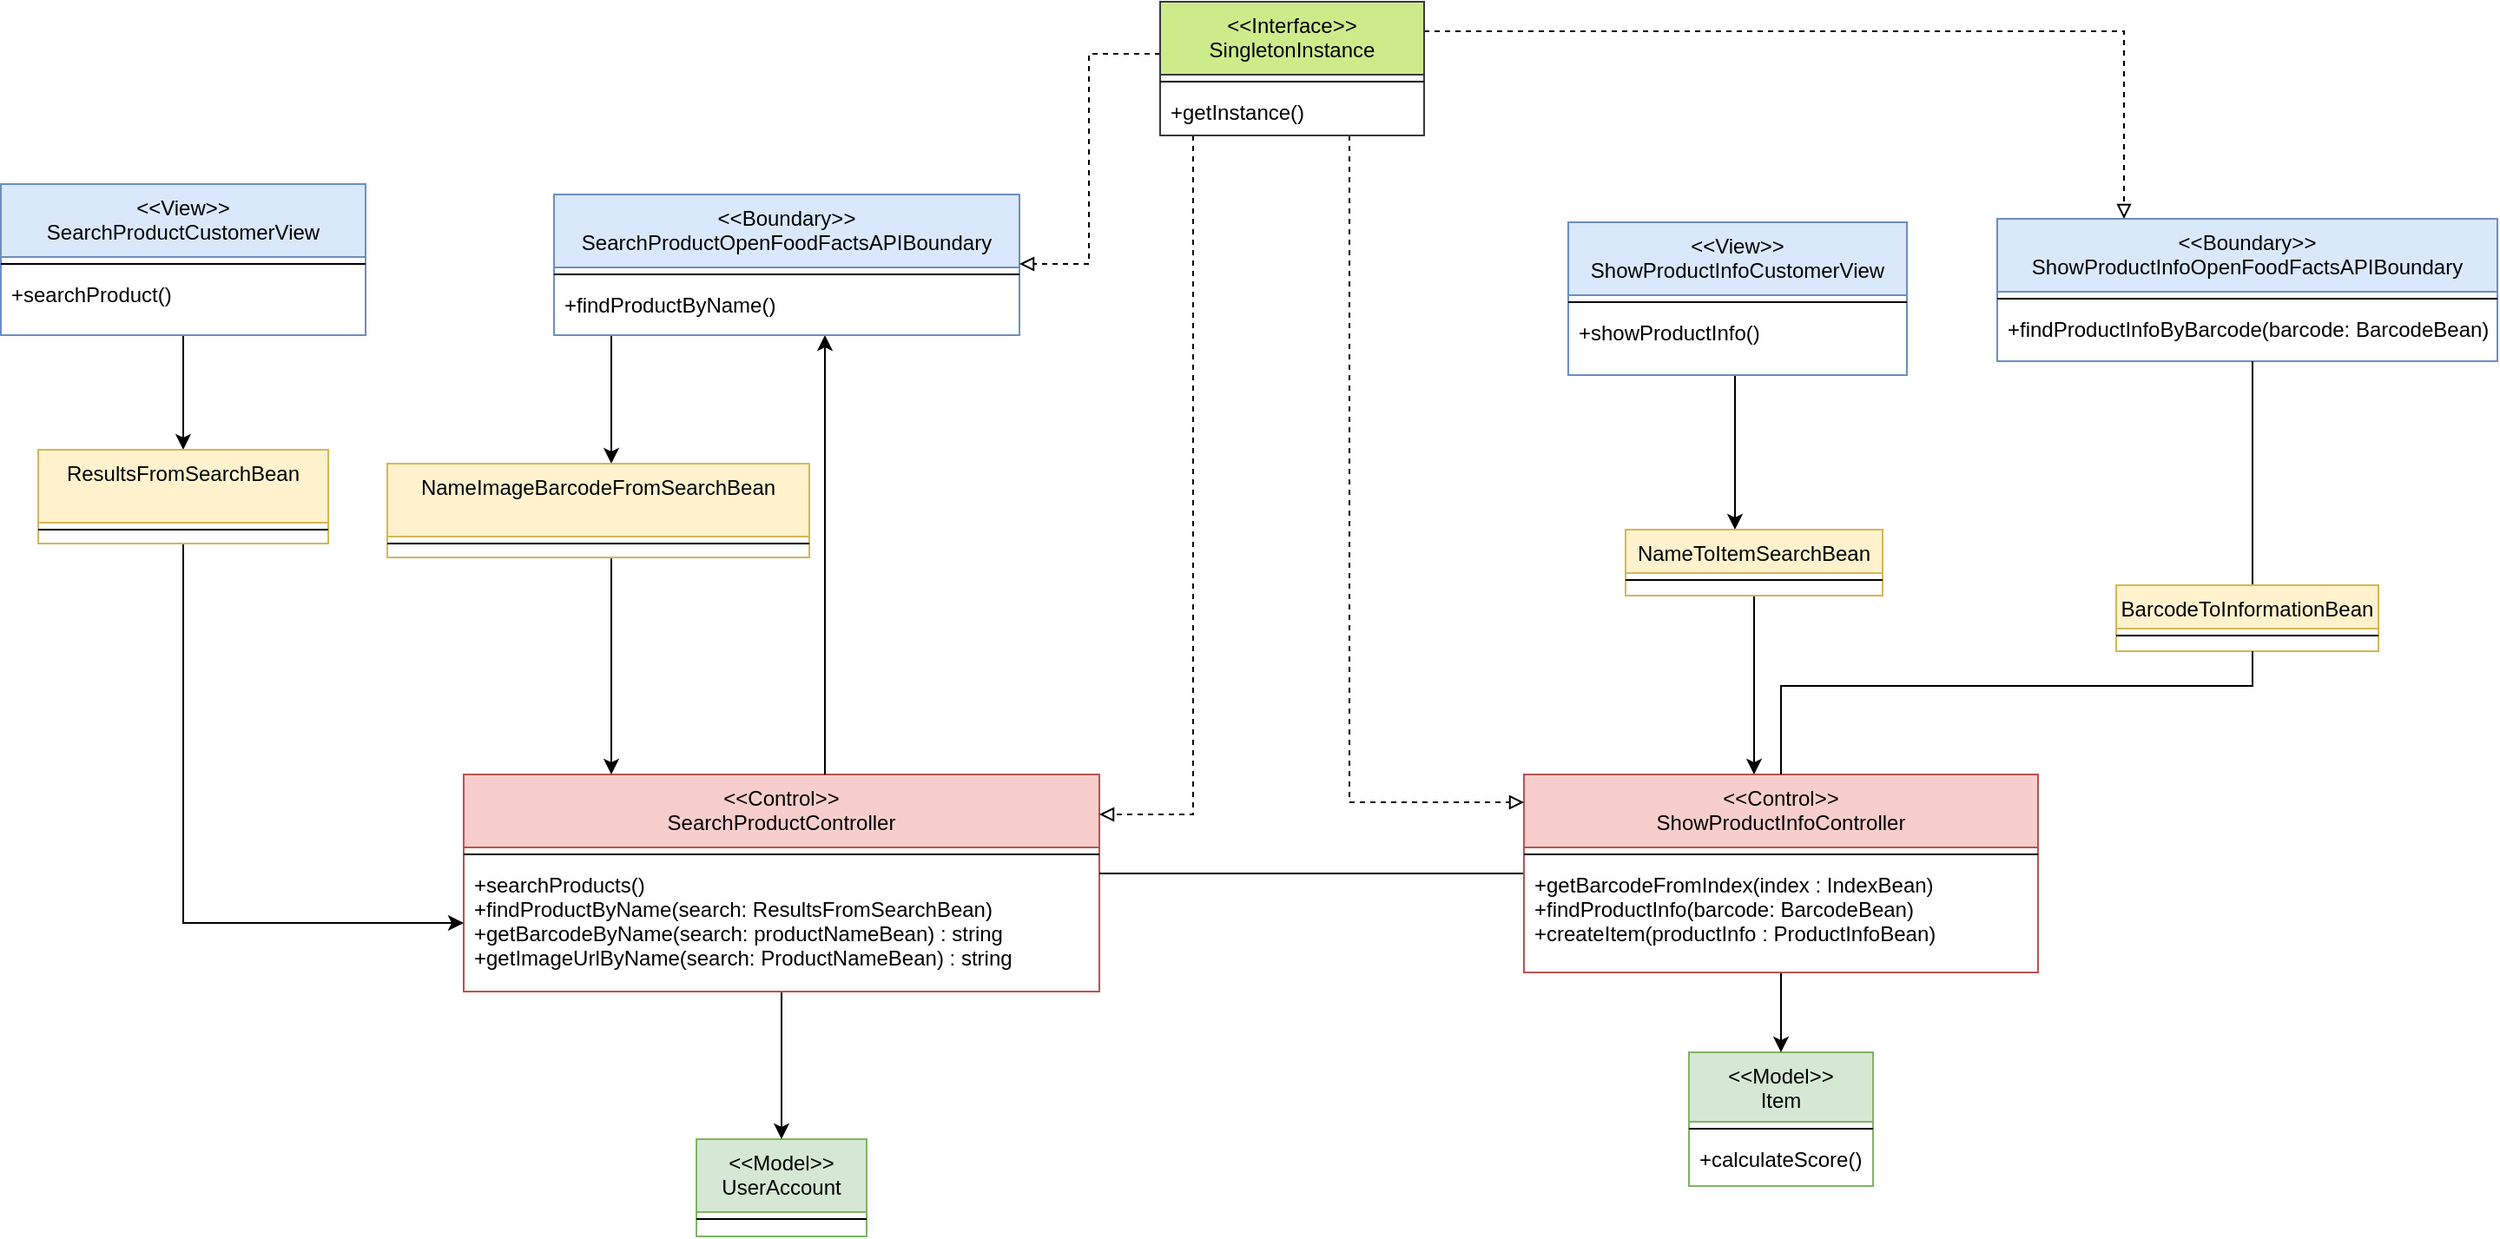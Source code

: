 <mxfile version="21.0.6" type="device"><diagram name="Pagina-1" id="UmniKbAy3muger2Wqppi"><mxGraphModel dx="2261" dy="1933" grid="0" gridSize="10" guides="1" tooltips="1" connect="1" arrows="1" fold="1" page="1" pageScale="1" pageWidth="827" pageHeight="1169" math="0" shadow="0"><root><mxCell id="0"/><mxCell id="1" parent="0"/><mxCell id="kpLYrS2HoN4zXeKdUY_x-1" value="&lt;&lt;Model&gt;&gt;&#10;UserAccount" style="swimlane;fontStyle=0;align=center;verticalAlign=top;childLayout=stackLayout;horizontal=1;startSize=42;horizontalStack=0;resizeParent=1;resizeLast=0;collapsible=1;marginBottom=0;rounded=0;shadow=0;strokeWidth=1;fillColor=#d5e8d4;strokeColor=#82b366;" parent="1" vertex="1"><mxGeometry x="-389" y="-334" width="98" height="56" as="geometry"><mxRectangle x="894.5" y="841" width="160" height="54" as="alternateBounds"/></mxGeometry></mxCell><mxCell id="kpLYrS2HoN4zXeKdUY_x-2" value="" style="line;html=1;strokeWidth=1;align=left;verticalAlign=middle;spacingTop=-1;spacingLeft=3;spacingRight=3;rotatable=0;labelPosition=right;points=[];portConstraint=eastwest;" parent="kpLYrS2HoN4zXeKdUY_x-1" vertex="1"><mxGeometry y="42" width="98" height="8" as="geometry"/></mxCell><mxCell id="kpLYrS2HoN4zXeKdUY_x-4" value="&lt;&lt;Model&gt;&gt;&#10;Item" style="swimlane;fontStyle=0;align=center;verticalAlign=top;childLayout=stackLayout;horizontal=1;startSize=40;horizontalStack=0;resizeParent=1;resizeLast=0;collapsible=1;marginBottom=0;rounded=0;shadow=0;strokeWidth=1;fillColor=#d5e8d4;strokeColor=#82b366;" parent="1" vertex="1"><mxGeometry x="182.5" y="-384" width="106" height="77" as="geometry"><mxRectangle x="1407.5" y="893" width="160" height="49.5" as="alternateBounds"/></mxGeometry></mxCell><mxCell id="kpLYrS2HoN4zXeKdUY_x-5" value="" style="line;html=1;strokeWidth=1;align=left;verticalAlign=middle;spacingTop=-1;spacingLeft=3;spacingRight=3;rotatable=0;labelPosition=right;points=[];portConstraint=eastwest;" parent="kpLYrS2HoN4zXeKdUY_x-4" vertex="1"><mxGeometry y="40" width="106" height="8" as="geometry"/></mxCell><mxCell id="kpLYrS2HoN4zXeKdUY_x-6" value="+calculateScore()&#10; " style="text;align=left;verticalAlign=top;spacingLeft=4;spacingRight=4;overflow=hidden;rotatable=0;points=[[0,0.5],[1,0.5]];portConstraint=eastwest;" parent="kpLYrS2HoN4zXeKdUY_x-4" vertex="1"><mxGeometry y="48" width="106" height="17" as="geometry"/></mxCell><mxCell id="kpLYrS2HoN4zXeKdUY_x-7" style="edgeStyle=orthogonalEdgeStyle;rounded=0;orthogonalLoop=1;jettySize=auto;html=1;" parent="1" source="kpLYrS2HoN4zXeKdUY_x-8" target="kpLYrS2HoN4zXeKdUY_x-1" edge="1"><mxGeometry relative="1" as="geometry"/></mxCell><mxCell id="kpLYrS2HoN4zXeKdUY_x-8" value="&lt;&lt;Control&gt;&gt;&#10;SearchProductController" style="swimlane;fontStyle=0;align=center;verticalAlign=top;childLayout=stackLayout;horizontal=1;startSize=42;horizontalStack=0;resizeParent=1;resizeLast=0;collapsible=1;marginBottom=0;rounded=0;shadow=0;strokeWidth=1;fillColor=#f8cecc;strokeColor=#b85450;" parent="1" vertex="1"><mxGeometry x="-523" y="-544" width="366" height="125" as="geometry"><mxRectangle x="894.5" y="841" width="160" height="54" as="alternateBounds"/></mxGeometry></mxCell><mxCell id="kpLYrS2HoN4zXeKdUY_x-9" value="" style="line;html=1;strokeWidth=1;align=left;verticalAlign=middle;spacingTop=-1;spacingLeft=3;spacingRight=3;rotatable=0;labelPosition=right;points=[];portConstraint=eastwest;" parent="kpLYrS2HoN4zXeKdUY_x-8" vertex="1"><mxGeometry y="42" width="366" height="8" as="geometry"/></mxCell><mxCell id="kpLYrS2HoN4zXeKdUY_x-10" value="+searchProducts()&#10;+findProductByName(search: ResultsFromSearchBean)&#10;+getBarcodeByName(search: productNameBean) : string&#10;+getImageUrlByName(search: ProductNameBean) : string" style="text;align=left;verticalAlign=top;spacingLeft=4;spacingRight=4;overflow=hidden;rotatable=0;points=[[0,0.5],[1,0.5]];portConstraint=eastwest;" parent="kpLYrS2HoN4zXeKdUY_x-8" vertex="1"><mxGeometry y="50" width="366" height="71" as="geometry"/></mxCell><mxCell id="kpLYrS2HoN4zXeKdUY_x-11" style="edgeStyle=orthogonalEdgeStyle;rounded=0;orthogonalLoop=1;jettySize=auto;html=1;startArrow=classic;startFill=1;endArrow=none;endFill=0;" parent="1" source="kpLYrS2HoN4zXeKdUY_x-32" target="kpLYrS2HoN4zXeKdUY_x-12" edge="1"><mxGeometry relative="1" as="geometry"/></mxCell><mxCell id="kpLYrS2HoN4zXeKdUY_x-12" value="&lt;&lt;View&gt;&gt;&#10;SearchProductCustomerView" style="swimlane;fontStyle=0;align=center;verticalAlign=top;childLayout=stackLayout;horizontal=1;startSize=42;horizontalStack=0;resizeParent=1;resizeLast=0;collapsible=1;marginBottom=0;rounded=0;shadow=0;strokeWidth=1;fillColor=#dae8fc;strokeColor=#6c8ebf;" parent="1" vertex="1"><mxGeometry x="-789.5" y="-884" width="210" height="87" as="geometry"><mxRectangle x="894.5" y="841" width="160" height="54" as="alternateBounds"/></mxGeometry></mxCell><mxCell id="kpLYrS2HoN4zXeKdUY_x-13" value="" style="line;html=1;strokeWidth=1;align=left;verticalAlign=middle;spacingTop=-1;spacingLeft=3;spacingRight=3;rotatable=0;labelPosition=right;points=[];portConstraint=eastwest;" parent="kpLYrS2HoN4zXeKdUY_x-12" vertex="1"><mxGeometry y="42" width="210" height="8" as="geometry"/></mxCell><mxCell id="kpLYrS2HoN4zXeKdUY_x-14" value="+searchProduct()" style="text;align=left;verticalAlign=top;spacingLeft=4;spacingRight=4;overflow=hidden;rotatable=0;points=[[0,0.5],[1,0.5]];portConstraint=eastwest;" parent="kpLYrS2HoN4zXeKdUY_x-12" vertex="1"><mxGeometry y="50" width="210" height="37" as="geometry"/></mxCell><mxCell id="kpLYrS2HoN4zXeKdUY_x-15" style="edgeStyle=orthogonalEdgeStyle;rounded=0;orthogonalLoop=1;jettySize=auto;html=1;startArrow=classic;startFill=1;endArrow=none;endFill=0;" parent="1" source="kpLYrS2HoN4zXeKdUY_x-16" target="kpLYrS2HoN4zXeKdUY_x-8" edge="1"><mxGeometry relative="1" as="geometry"><Array as="points"><mxPoint x="-315" y="-761"/><mxPoint x="-315" y="-761"/></Array></mxGeometry></mxCell><mxCell id="Ly1zTtLcavjpN-TU3vv_-4" style="edgeStyle=orthogonalEdgeStyle;rounded=0;orthogonalLoop=1;jettySize=auto;html=1;" parent="1" source="kpLYrS2HoN4zXeKdUY_x-16" target="Ly1zTtLcavjpN-TU3vv_-2" edge="1"><mxGeometry relative="1" as="geometry"><Array as="points"><mxPoint x="-438" y="-773"/><mxPoint x="-438" y="-773"/></Array></mxGeometry></mxCell><mxCell id="kpLYrS2HoN4zXeKdUY_x-16" value="&lt;&lt;Boundary&gt;&gt;&#10;SearchProductOpenFoodFactsAPIBoundary" style="swimlane;fontStyle=0;align=center;verticalAlign=top;childLayout=stackLayout;horizontal=1;startSize=42;horizontalStack=0;resizeParent=1;resizeLast=0;collapsible=1;marginBottom=0;rounded=0;shadow=0;strokeWidth=1;fillColor=#dae8fc;strokeColor=#6c8ebf;" parent="1" vertex="1"><mxGeometry x="-471" y="-878" width="268" height="81" as="geometry"><mxRectangle x="894.5" y="841" width="160" height="54" as="alternateBounds"/></mxGeometry></mxCell><mxCell id="kpLYrS2HoN4zXeKdUY_x-17" value="" style="line;html=1;strokeWidth=1;align=left;verticalAlign=middle;spacingTop=-1;spacingLeft=3;spacingRight=3;rotatable=0;labelPosition=right;points=[];portConstraint=eastwest;" parent="kpLYrS2HoN4zXeKdUY_x-16" vertex="1"><mxGeometry y="42" width="268" height="8" as="geometry"/></mxCell><mxCell id="kpLYrS2HoN4zXeKdUY_x-18" value="+findProductByName()" style="text;align=left;verticalAlign=top;spacingLeft=4;spacingRight=4;overflow=hidden;rotatable=0;points=[[0,0.5],[1,0.5]];portConstraint=eastwest;" parent="kpLYrS2HoN4zXeKdUY_x-16" vertex="1"><mxGeometry y="50" width="268" height="25" as="geometry"/></mxCell><mxCell id="kpLYrS2HoN4zXeKdUY_x-39" style="edgeStyle=orthogonalEdgeStyle;rounded=0;orthogonalLoop=1;jettySize=auto;html=1;startArrow=none;startFill=0;endArrow=classic;endFill=1;" parent="1" source="kpLYrS2HoN4zXeKdUY_x-20" target="kpLYrS2HoN4zXeKdUY_x-37" edge="1"><mxGeometry relative="1" as="geometry"><Array as="points"><mxPoint x="209" y="-755"/><mxPoint x="209" y="-755"/></Array></mxGeometry></mxCell><mxCell id="kpLYrS2HoN4zXeKdUY_x-20" value="&lt;&lt;View&gt;&gt;&#10;ShowProductInfoCustomerView" style="swimlane;fontStyle=0;align=center;verticalAlign=top;childLayout=stackLayout;horizontal=1;startSize=42;horizontalStack=0;resizeParent=1;resizeLast=0;collapsible=1;marginBottom=0;rounded=0;shadow=0;strokeWidth=1;fillColor=#dae8fc;strokeColor=#6c8ebf;" parent="1" vertex="1"><mxGeometry x="113" y="-862" width="195" height="88" as="geometry"><mxRectangle x="894.5" y="841" width="160" height="54" as="alternateBounds"/></mxGeometry></mxCell><mxCell id="kpLYrS2HoN4zXeKdUY_x-21" value="" style="line;html=1;strokeWidth=1;align=left;verticalAlign=middle;spacingTop=-1;spacingLeft=3;spacingRight=3;rotatable=0;labelPosition=right;points=[];portConstraint=eastwest;" parent="kpLYrS2HoN4zXeKdUY_x-20" vertex="1"><mxGeometry y="42" width="195" height="8" as="geometry"/></mxCell><mxCell id="kpLYrS2HoN4zXeKdUY_x-22" value="+showProductInfo()" style="text;align=left;verticalAlign=top;spacingLeft=4;spacingRight=4;overflow=hidden;rotatable=0;points=[[0,0.5],[1,0.5]];portConstraint=eastwest;" parent="kpLYrS2HoN4zXeKdUY_x-20" vertex="1"><mxGeometry y="50" width="195" height="38" as="geometry"/></mxCell><mxCell id="kpLYrS2HoN4zXeKdUY_x-24" style="edgeStyle=orthogonalEdgeStyle;rounded=0;orthogonalLoop=1;jettySize=auto;html=1;startArrow=none;startFill=0;endArrow=none;endFill=0;" parent="1" source="kpLYrS2HoN4zXeKdUY_x-26" target="kpLYrS2HoN4zXeKdUY_x-8" edge="1"><mxGeometry relative="1" as="geometry"><Array as="points"><mxPoint x="126" y="-493"/><mxPoint x="-238" y="-493"/></Array></mxGeometry></mxCell><mxCell id="kpLYrS2HoN4zXeKdUY_x-25" style="edgeStyle=orthogonalEdgeStyle;rounded=0;orthogonalLoop=1;jettySize=auto;html=1;startArrow=none;startFill=0;" parent="1" source="kpLYrS2HoN4zXeKdUY_x-26" target="kpLYrS2HoN4zXeKdUY_x-4" edge="1"><mxGeometry relative="1" as="geometry"><Array as="points"/></mxGeometry></mxCell><mxCell id="kpLYrS2HoN4zXeKdUY_x-26" value="&lt;&lt;Control&gt;&gt;&#10;ShowProductInfoController" style="swimlane;fontStyle=0;align=center;verticalAlign=top;childLayout=stackLayout;horizontal=1;startSize=42;horizontalStack=0;resizeParent=1;resizeLast=0;collapsible=1;marginBottom=0;rounded=0;shadow=0;strokeWidth=1;fillColor=#f8cecc;strokeColor=#b85450;" parent="1" vertex="1"><mxGeometry x="87.5" y="-544" width="296" height="114" as="geometry"><mxRectangle x="894.5" y="841" width="160" height="54" as="alternateBounds"/></mxGeometry></mxCell><mxCell id="kpLYrS2HoN4zXeKdUY_x-27" value="" style="line;html=1;strokeWidth=1;align=left;verticalAlign=middle;spacingTop=-1;spacingLeft=3;spacingRight=3;rotatable=0;labelPosition=right;points=[];portConstraint=eastwest;" parent="kpLYrS2HoN4zXeKdUY_x-26" vertex="1"><mxGeometry y="42" width="296" height="8" as="geometry"/></mxCell><mxCell id="kpLYrS2HoN4zXeKdUY_x-28" value="+getBarcodeFromIndex(index : IndexBean)&#10;+findProductInfo(barcode: BarcodeBean) &#10;+createItem(productInfo : ProductInfoBean)" style="text;align=left;verticalAlign=top;spacingLeft=4;spacingRight=4;overflow=hidden;rotatable=0;points=[[0,0.5],[1,0.5]];portConstraint=eastwest;" parent="kpLYrS2HoN4zXeKdUY_x-26" vertex="1"><mxGeometry y="50" width="296" height="61" as="geometry"/></mxCell><mxCell id="kpLYrS2HoN4zXeKdUY_x-29" value="&lt;&lt;Boundary&gt;&gt;&#10;ShowProductInfoOpenFoodFactsAPIBoundary" style="swimlane;fontStyle=0;align=center;verticalAlign=top;childLayout=stackLayout;horizontal=1;startSize=42;horizontalStack=0;resizeParent=1;resizeLast=0;collapsible=1;marginBottom=0;rounded=0;shadow=0;strokeWidth=1;fillColor=#dae8fc;strokeColor=#6c8ebf;" parent="1" vertex="1"><mxGeometry x="360" y="-864" width="288" height="82" as="geometry"><mxRectangle x="894.5" y="841" width="160" height="54" as="alternateBounds"/></mxGeometry></mxCell><mxCell id="kpLYrS2HoN4zXeKdUY_x-30" value="" style="line;html=1;strokeWidth=1;align=left;verticalAlign=middle;spacingTop=-1;spacingLeft=3;spacingRight=3;rotatable=0;labelPosition=right;points=[];portConstraint=eastwest;" parent="kpLYrS2HoN4zXeKdUY_x-29" vertex="1"><mxGeometry y="42" width="288" height="8" as="geometry"/></mxCell><mxCell id="kpLYrS2HoN4zXeKdUY_x-31" value="+findProductInfoByBarcode(barcode: BarcodeBean) " style="text;align=left;verticalAlign=top;spacingLeft=4;spacingRight=4;overflow=hidden;rotatable=0;points=[[0,0.5],[1,0.5]];portConstraint=eastwest;" parent="kpLYrS2HoN4zXeKdUY_x-29" vertex="1"><mxGeometry y="50" width="288" height="32" as="geometry"/></mxCell><mxCell id="kpLYrS2HoN4zXeKdUY_x-35" style="edgeStyle=orthogonalEdgeStyle;rounded=0;orthogonalLoop=1;jettySize=auto;html=1;entryX=0;entryY=0.5;entryDx=0;entryDy=0;endArrow=classic;endFill=1;" parent="1" source="kpLYrS2HoN4zXeKdUY_x-32" target="kpLYrS2HoN4zXeKdUY_x-10" edge="1"><mxGeometry relative="1" as="geometry"/></mxCell><mxCell id="kpLYrS2HoN4zXeKdUY_x-32" value="ResultsFromSearchBean" style="swimlane;fontStyle=0;align=center;verticalAlign=top;childLayout=stackLayout;horizontal=1;startSize=42;horizontalStack=0;resizeParent=1;resizeLast=0;collapsible=1;marginBottom=0;rounded=0;shadow=0;strokeWidth=1;fillColor=#fff2cc;strokeColor=#d6b656;" parent="1" vertex="1"><mxGeometry x="-768" y="-731" width="167" height="54" as="geometry"><mxRectangle x="894.5" y="841" width="160" height="54" as="alternateBounds"/></mxGeometry></mxCell><mxCell id="kpLYrS2HoN4zXeKdUY_x-33" value="" style="line;html=1;strokeWidth=1;align=left;verticalAlign=middle;spacingTop=-1;spacingLeft=3;spacingRight=3;rotatable=0;labelPosition=right;points=[];portConstraint=eastwest;" parent="kpLYrS2HoN4zXeKdUY_x-32" vertex="1"><mxGeometry y="42" width="167" height="8" as="geometry"/></mxCell><mxCell id="kpLYrS2HoN4zXeKdUY_x-40" style="edgeStyle=orthogonalEdgeStyle;rounded=0;orthogonalLoop=1;jettySize=auto;html=1;startArrow=none;startFill=0;endArrow=classic;endFill=1;" parent="1" source="kpLYrS2HoN4zXeKdUY_x-37" target="kpLYrS2HoN4zXeKdUY_x-26" edge="1"><mxGeometry relative="1" as="geometry"><Array as="points"><mxPoint x="217" y="-660"/><mxPoint x="217" y="-660"/></Array></mxGeometry></mxCell><mxCell id="kpLYrS2HoN4zXeKdUY_x-37" value="NameToItemSearchBean" style="swimlane;fontStyle=0;align=center;verticalAlign=top;childLayout=stackLayout;horizontal=1;startSize=25;horizontalStack=0;resizeParent=1;resizeLast=0;collapsible=1;marginBottom=0;rounded=0;shadow=0;strokeWidth=1;fillColor=#fff2cc;strokeColor=#d6b656;" parent="1" vertex="1"><mxGeometry x="146" y="-685" width="148" height="38" as="geometry"><mxRectangle x="894.5" y="841" width="160" height="54" as="alternateBounds"/></mxGeometry></mxCell><mxCell id="kpLYrS2HoN4zXeKdUY_x-38" value="" style="line;html=1;strokeWidth=1;align=left;verticalAlign=middle;spacingTop=-1;spacingLeft=3;spacingRight=3;rotatable=0;labelPosition=right;points=[];portConstraint=eastwest;" parent="kpLYrS2HoN4zXeKdUY_x-37" vertex="1"><mxGeometry y="25" width="148" height="8" as="geometry"/></mxCell><mxCell id="kpLYrS2HoN4zXeKdUY_x-44" style="edgeStyle=orthogonalEdgeStyle;rounded=0;orthogonalLoop=1;jettySize=auto;html=1;startArrow=none;startFill=0;endArrow=none;endFill=0;" parent="1" source="kpLYrS2HoN4zXeKdUY_x-41" target="kpLYrS2HoN4zXeKdUY_x-29" edge="1"><mxGeometry relative="1" as="geometry"><Array as="points"><mxPoint x="507" y="-718"/><mxPoint x="507" y="-718"/></Array></mxGeometry></mxCell><mxCell id="kpLYrS2HoN4zXeKdUY_x-41" value="BarcodeToInformationBean" style="swimlane;fontStyle=0;align=center;verticalAlign=top;childLayout=stackLayout;horizontal=1;startSize=25;horizontalStack=0;resizeParent=1;resizeLast=0;collapsible=1;marginBottom=0;rounded=0;shadow=0;strokeWidth=1;fillColor=#fff2cc;strokeColor=#d6b656;" parent="1" vertex="1"><mxGeometry x="428.5" y="-653" width="151" height="38" as="geometry"><mxRectangle x="894.5" y="841" width="160" height="54" as="alternateBounds"/></mxGeometry></mxCell><mxCell id="kpLYrS2HoN4zXeKdUY_x-42" value="" style="line;html=1;strokeWidth=1;align=left;verticalAlign=middle;spacingTop=-1;spacingLeft=3;spacingRight=3;rotatable=0;labelPosition=right;points=[];portConstraint=eastwest;" parent="kpLYrS2HoN4zXeKdUY_x-41" vertex="1"><mxGeometry y="25" width="151" height="8" as="geometry"/></mxCell><mxCell id="kpLYrS2HoN4zXeKdUY_x-43" style="edgeStyle=orthogonalEdgeStyle;rounded=0;orthogonalLoop=1;jettySize=auto;html=1;startArrow=none;startFill=0;endArrow=none;endFill=0;" parent="1" source="kpLYrS2HoN4zXeKdUY_x-26" target="kpLYrS2HoN4zXeKdUY_x-41" edge="1"><mxGeometry relative="1" as="geometry"><Array as="points"><mxPoint x="236" y="-595"/><mxPoint x="507" y="-595"/></Array></mxGeometry></mxCell><mxCell id="Fi-efiClDgQAC_5TK8uS-4" style="edgeStyle=orthogonalEdgeStyle;rounded=0;orthogonalLoop=1;jettySize=auto;html=1;endArrow=block;endFill=0;dashed=1;" parent="1" source="Fi-efiClDgQAC_5TK8uS-1" target="kpLYrS2HoN4zXeKdUY_x-8" edge="1"><mxGeometry relative="1" as="geometry"><Array as="points"><mxPoint x="-103" y="-521"/></Array></mxGeometry></mxCell><mxCell id="Fi-efiClDgQAC_5TK8uS-5" style="edgeStyle=orthogonalEdgeStyle;rounded=0;orthogonalLoop=1;jettySize=auto;html=1;endArrow=block;endFill=0;dashed=1;" parent="1" source="Fi-efiClDgQAC_5TK8uS-1" target="kpLYrS2HoN4zXeKdUY_x-26" edge="1"><mxGeometry relative="1" as="geometry"><Array as="points"><mxPoint x="-13" y="-528"/></Array></mxGeometry></mxCell><mxCell id="Fi-efiClDgQAC_5TK8uS-6" style="edgeStyle=orthogonalEdgeStyle;rounded=0;orthogonalLoop=1;jettySize=auto;html=1;dashed=1;endArrow=block;endFill=0;" parent="1" source="Fi-efiClDgQAC_5TK8uS-1" target="kpLYrS2HoN4zXeKdUY_x-16" edge="1"><mxGeometry relative="1" as="geometry"><Array as="points"><mxPoint x="-163" y="-959"/><mxPoint x="-163" y="-838"/></Array></mxGeometry></mxCell><mxCell id="Fi-efiClDgQAC_5TK8uS-7" style="edgeStyle=orthogonalEdgeStyle;rounded=0;orthogonalLoop=1;jettySize=auto;html=1;dashed=1;endArrow=block;endFill=0;" parent="1" source="Fi-efiClDgQAC_5TK8uS-1" target="kpLYrS2HoN4zXeKdUY_x-29" edge="1"><mxGeometry relative="1" as="geometry"><Array as="points"><mxPoint x="433" y="-972"/></Array></mxGeometry></mxCell><mxCell id="Fi-efiClDgQAC_5TK8uS-1" value="&lt;&lt;Interface&gt;&gt;&#10;SingletonInstance" style="swimlane;fontStyle=0;align=center;verticalAlign=top;childLayout=stackLayout;horizontal=1;startSize=42;horizontalStack=0;resizeParent=1;resizeLast=0;collapsible=1;marginBottom=0;rounded=0;shadow=0;strokeWidth=1;fillColor=#cdeb8b;strokeColor=#36393d;" parent="1" vertex="1"><mxGeometry x="-122" y="-989" width="152" height="77" as="geometry"><mxRectangle x="894.5" y="841" width="160" height="54" as="alternateBounds"/></mxGeometry></mxCell><mxCell id="Fi-efiClDgQAC_5TK8uS-2" value="" style="line;html=1;strokeWidth=1;align=left;verticalAlign=middle;spacingTop=-1;spacingLeft=3;spacingRight=3;rotatable=0;labelPosition=right;points=[];portConstraint=eastwest;" parent="Fi-efiClDgQAC_5TK8uS-1" vertex="1"><mxGeometry y="42" width="152" height="8" as="geometry"/></mxCell><mxCell id="Fi-efiClDgQAC_5TK8uS-3" value="+getInstance()" style="text;align=left;verticalAlign=top;spacingLeft=4;spacingRight=4;overflow=hidden;rotatable=0;points=[[0,0.5],[1,0.5]];portConstraint=eastwest;" parent="Fi-efiClDgQAC_5TK8uS-1" vertex="1"><mxGeometry y="50" width="152" height="24" as="geometry"/></mxCell><mxCell id="Ly1zTtLcavjpN-TU3vv_-5" style="edgeStyle=orthogonalEdgeStyle;rounded=0;orthogonalLoop=1;jettySize=auto;html=1;" parent="1" source="Ly1zTtLcavjpN-TU3vv_-2" target="kpLYrS2HoN4zXeKdUY_x-8" edge="1"><mxGeometry relative="1" as="geometry"><Array as="points"><mxPoint x="-438" y="-593"/><mxPoint x="-438" y="-593"/></Array></mxGeometry></mxCell><mxCell id="Ly1zTtLcavjpN-TU3vv_-2" value="NameImageBarcodeFromSearchBean" style="swimlane;fontStyle=0;align=center;verticalAlign=top;childLayout=stackLayout;horizontal=1;startSize=42;horizontalStack=0;resizeParent=1;resizeLast=0;collapsible=1;marginBottom=0;rounded=0;shadow=0;strokeWidth=1;fillColor=#fff2cc;strokeColor=#d6b656;" parent="1" vertex="1"><mxGeometry x="-567" y="-723" width="243" height="54" as="geometry"><mxRectangle x="484" y="315" width="160" height="54" as="alternateBounds"/></mxGeometry></mxCell><mxCell id="Ly1zTtLcavjpN-TU3vv_-3" value="" style="line;html=1;strokeWidth=1;align=left;verticalAlign=middle;spacingTop=-1;spacingLeft=3;spacingRight=3;rotatable=0;labelPosition=right;points=[];portConstraint=eastwest;" parent="Ly1zTtLcavjpN-TU3vv_-2" vertex="1"><mxGeometry y="42" width="243" height="8" as="geometry"/></mxCell></root></mxGraphModel></diagram></mxfile>